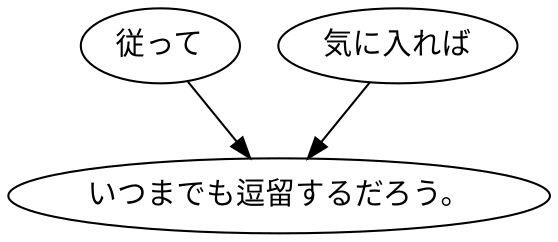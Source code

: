digraph graph4141 {
	node0 [label="従って"];
	node1 [label="気に入れば"];
	node2 [label="いつまでも逗留するだろう。"];
	node0 -> node2;
	node1 -> node2;
}
